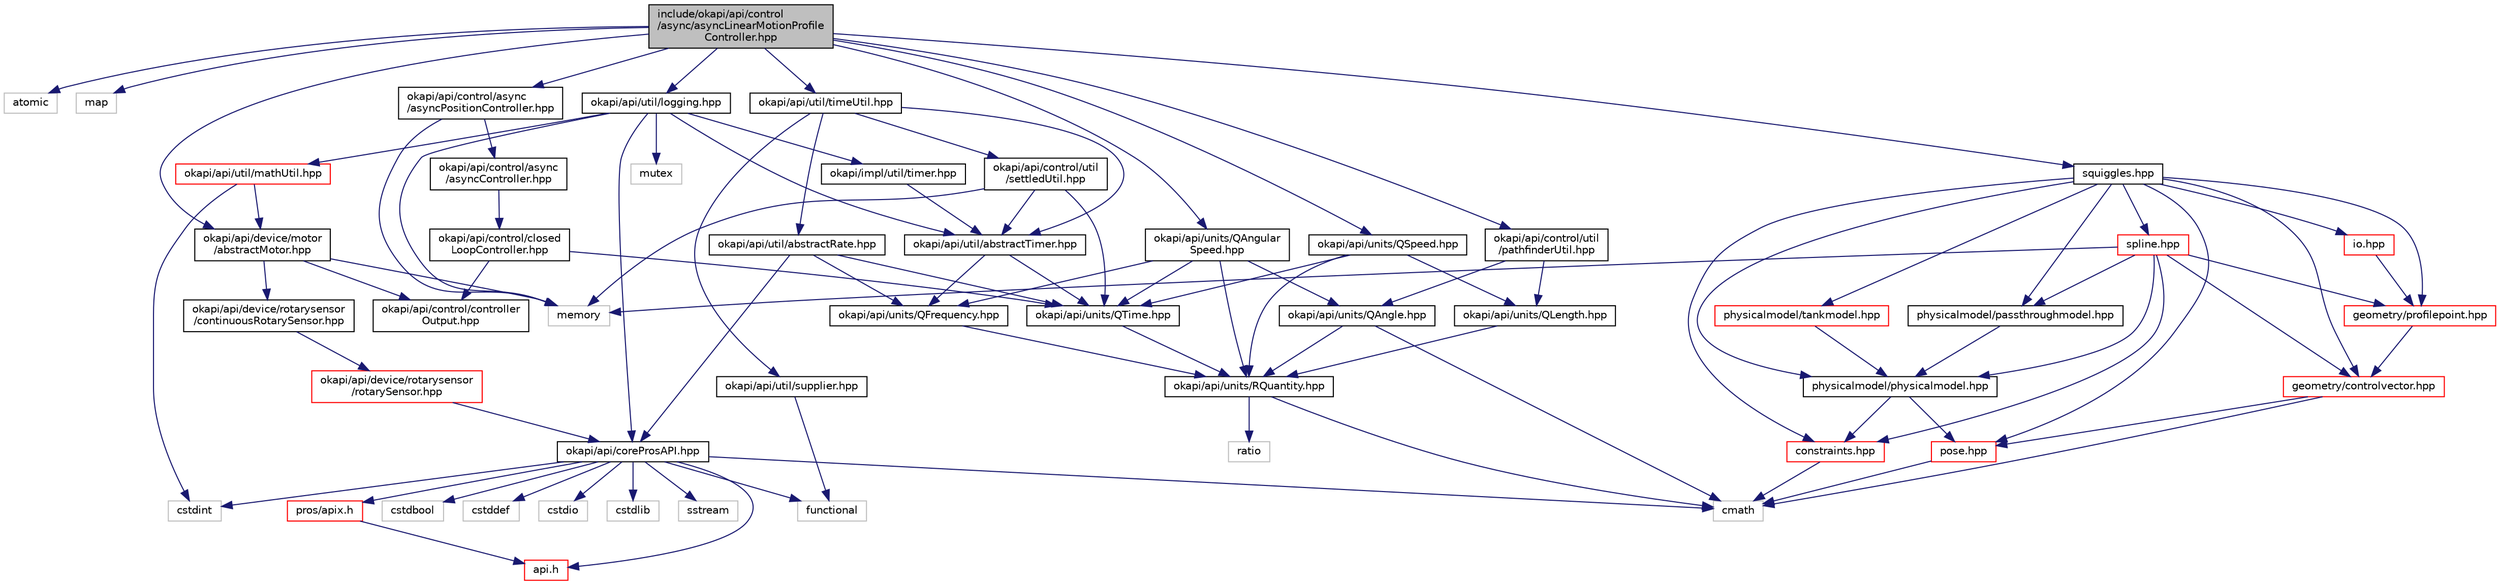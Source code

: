 digraph "include/okapi/api/control/async/asyncLinearMotionProfileController.hpp"
{
 // LATEX_PDF_SIZE
  edge [fontname="Helvetica",fontsize="10",labelfontname="Helvetica",labelfontsize="10"];
  node [fontname="Helvetica",fontsize="10",shape=record];
  Node1 [label="include/okapi/api/control\l/async/asyncLinearMotionProfile\lController.hpp",height=0.2,width=0.4,color="black", fillcolor="grey75", style="filled", fontcolor="black",tooltip=" "];
  Node1 -> Node2 [color="midnightblue",fontsize="10",style="solid"];
  Node2 [label="atomic",height=0.2,width=0.4,color="grey75", fillcolor="white", style="filled",tooltip=" "];
  Node1 -> Node3 [color="midnightblue",fontsize="10",style="solid"];
  Node3 [label="map",height=0.2,width=0.4,color="grey75", fillcolor="white", style="filled",tooltip=" "];
  Node1 -> Node4 [color="midnightblue",fontsize="10",style="solid"];
  Node4 [label="okapi/api/control/async\l/asyncPositionController.hpp",height=0.2,width=0.4,color="black", fillcolor="white", style="filled",URL="$asyncPositionController_8hpp.html",tooltip=" "];
  Node4 -> Node5 [color="midnightblue",fontsize="10",style="solid"];
  Node5 [label="memory",height=0.2,width=0.4,color="grey75", fillcolor="white", style="filled",tooltip=" "];
  Node4 -> Node6 [color="midnightblue",fontsize="10",style="solid"];
  Node6 [label="okapi/api/control/async\l/asyncController.hpp",height=0.2,width=0.4,color="black", fillcolor="white", style="filled",URL="$asyncController_8hpp.html",tooltip=" "];
  Node6 -> Node7 [color="midnightblue",fontsize="10",style="solid"];
  Node7 [label="okapi/api/control/closed\lLoopController.hpp",height=0.2,width=0.4,color="black", fillcolor="white", style="filled",URL="$closedLoopController_8hpp.html",tooltip=" "];
  Node7 -> Node8 [color="midnightblue",fontsize="10",style="solid"];
  Node8 [label="okapi/api/control/controller\lOutput.hpp",height=0.2,width=0.4,color="black", fillcolor="white", style="filled",URL="$controllerOutput_8hpp.html",tooltip=" "];
  Node7 -> Node9 [color="midnightblue",fontsize="10",style="solid"];
  Node9 [label="okapi/api/units/QTime.hpp",height=0.2,width=0.4,color="black", fillcolor="white", style="filled",URL="$QTime_8hpp.html",tooltip=" "];
  Node9 -> Node10 [color="midnightblue",fontsize="10",style="solid"];
  Node10 [label="okapi/api/units/RQuantity.hpp",height=0.2,width=0.4,color="black", fillcolor="white", style="filled",URL="$RQuantity_8hpp.html",tooltip=" "];
  Node10 -> Node11 [color="midnightblue",fontsize="10",style="solid"];
  Node11 [label="cmath",height=0.2,width=0.4,color="grey75", fillcolor="white", style="filled",tooltip=" "];
  Node10 -> Node12 [color="midnightblue",fontsize="10",style="solid"];
  Node12 [label="ratio",height=0.2,width=0.4,color="grey75", fillcolor="white", style="filled",tooltip=" "];
  Node1 -> Node13 [color="midnightblue",fontsize="10",style="solid"];
  Node13 [label="okapi/api/control/util\l/pathfinderUtil.hpp",height=0.2,width=0.4,color="black", fillcolor="white", style="filled",URL="$pathfinderUtil_8hpp.html",tooltip=" "];
  Node13 -> Node14 [color="midnightblue",fontsize="10",style="solid"];
  Node14 [label="okapi/api/units/QAngle.hpp",height=0.2,width=0.4,color="black", fillcolor="white", style="filled",URL="$QAngle_8hpp.html",tooltip=" "];
  Node14 -> Node11 [color="midnightblue",fontsize="10",style="solid"];
  Node14 -> Node10 [color="midnightblue",fontsize="10",style="solid"];
  Node13 -> Node15 [color="midnightblue",fontsize="10",style="solid"];
  Node15 [label="okapi/api/units/QLength.hpp",height=0.2,width=0.4,color="black", fillcolor="white", style="filled",URL="$QLength_8hpp.html",tooltip=" "];
  Node15 -> Node10 [color="midnightblue",fontsize="10",style="solid"];
  Node1 -> Node16 [color="midnightblue",fontsize="10",style="solid"];
  Node16 [label="okapi/api/device/motor\l/abstractMotor.hpp",height=0.2,width=0.4,color="black", fillcolor="white", style="filled",URL="$abstractMotor_8hpp.html",tooltip=" "];
  Node16 -> Node5 [color="midnightblue",fontsize="10",style="solid"];
  Node16 -> Node8 [color="midnightblue",fontsize="10",style="solid"];
  Node16 -> Node17 [color="midnightblue",fontsize="10",style="solid"];
  Node17 [label="okapi/api/device/rotarysensor\l/continuousRotarySensor.hpp",height=0.2,width=0.4,color="black", fillcolor="white", style="filled",URL="$continuousRotarySensor_8hpp.html",tooltip=" "];
  Node17 -> Node18 [color="midnightblue",fontsize="10",style="solid"];
  Node18 [label="okapi/api/device/rotarysensor\l/rotarySensor.hpp",height=0.2,width=0.4,color="red", fillcolor="white", style="filled",URL="$rotarySensor_8hpp.html",tooltip=" "];
  Node18 -> Node20 [color="midnightblue",fontsize="10",style="solid"];
  Node20 [label="okapi/api/coreProsAPI.hpp",height=0.2,width=0.4,color="black", fillcolor="white", style="filled",URL="$coreProsAPI_8hpp.html",tooltip=" "];
  Node20 -> Node11 [color="midnightblue",fontsize="10",style="solid"];
  Node20 -> Node21 [color="midnightblue",fontsize="10",style="solid"];
  Node21 [label="cstdbool",height=0.2,width=0.4,color="grey75", fillcolor="white", style="filled",tooltip=" "];
  Node20 -> Node22 [color="midnightblue",fontsize="10",style="solid"];
  Node22 [label="cstddef",height=0.2,width=0.4,color="grey75", fillcolor="white", style="filled",tooltip=" "];
  Node20 -> Node23 [color="midnightblue",fontsize="10",style="solid"];
  Node23 [label="cstdint",height=0.2,width=0.4,color="grey75", fillcolor="white", style="filled",tooltip=" "];
  Node20 -> Node24 [color="midnightblue",fontsize="10",style="solid"];
  Node24 [label="cstdio",height=0.2,width=0.4,color="grey75", fillcolor="white", style="filled",tooltip=" "];
  Node20 -> Node25 [color="midnightblue",fontsize="10",style="solid"];
  Node25 [label="cstdlib",height=0.2,width=0.4,color="grey75", fillcolor="white", style="filled",tooltip=" "];
  Node20 -> Node26 [color="midnightblue",fontsize="10",style="solid"];
  Node26 [label="functional",height=0.2,width=0.4,color="grey75", fillcolor="white", style="filled",tooltip=" "];
  Node20 -> Node27 [color="midnightblue",fontsize="10",style="solid"];
  Node27 [label="sstream",height=0.2,width=0.4,color="grey75", fillcolor="white", style="filled",tooltip=" "];
  Node20 -> Node28 [color="midnightblue",fontsize="10",style="solid"];
  Node28 [label="api.h",height=0.2,width=0.4,color="red", fillcolor="white", style="filled",URL="$api_8h.html",tooltip=" "];
  Node20 -> Node120 [color="midnightblue",fontsize="10",style="solid"];
  Node120 [label="pros/apix.h",height=0.2,width=0.4,color="red", fillcolor="white", style="filled",URL="$apix_8h.html",tooltip=" "];
  Node120 -> Node28 [color="midnightblue",fontsize="10",style="solid"];
  Node1 -> Node122 [color="midnightblue",fontsize="10",style="solid"];
  Node122 [label="okapi/api/units/QAngular\lSpeed.hpp",height=0.2,width=0.4,color="black", fillcolor="white", style="filled",URL="$QAngularSpeed_8hpp.html",tooltip=" "];
  Node122 -> Node14 [color="midnightblue",fontsize="10",style="solid"];
  Node122 -> Node123 [color="midnightblue",fontsize="10",style="solid"];
  Node123 [label="okapi/api/units/QFrequency.hpp",height=0.2,width=0.4,color="black", fillcolor="white", style="filled",URL="$QFrequency_8hpp.html",tooltip=" "];
  Node123 -> Node10 [color="midnightblue",fontsize="10",style="solid"];
  Node122 -> Node9 [color="midnightblue",fontsize="10",style="solid"];
  Node122 -> Node10 [color="midnightblue",fontsize="10",style="solid"];
  Node1 -> Node124 [color="midnightblue",fontsize="10",style="solid"];
  Node124 [label="okapi/api/units/QSpeed.hpp",height=0.2,width=0.4,color="black", fillcolor="white", style="filled",URL="$QSpeed_8hpp.html",tooltip=" "];
  Node124 -> Node15 [color="midnightblue",fontsize="10",style="solid"];
  Node124 -> Node9 [color="midnightblue",fontsize="10",style="solid"];
  Node124 -> Node10 [color="midnightblue",fontsize="10",style="solid"];
  Node1 -> Node125 [color="midnightblue",fontsize="10",style="solid"];
  Node125 [label="okapi/api/util/logging.hpp",height=0.2,width=0.4,color="black", fillcolor="white", style="filled",URL="$logging_8hpp.html",tooltip=" "];
  Node125 -> Node5 [color="midnightblue",fontsize="10",style="solid"];
  Node125 -> Node126 [color="midnightblue",fontsize="10",style="solid"];
  Node126 [label="mutex",height=0.2,width=0.4,color="grey75", fillcolor="white", style="filled",tooltip=" "];
  Node125 -> Node20 [color="midnightblue",fontsize="10",style="solid"];
  Node125 -> Node127 [color="midnightblue",fontsize="10",style="solid"];
  Node127 [label="okapi/api/util/abstractTimer.hpp",height=0.2,width=0.4,color="black", fillcolor="white", style="filled",URL="$abstractTimer_8hpp.html",tooltip=" "];
  Node127 -> Node123 [color="midnightblue",fontsize="10",style="solid"];
  Node127 -> Node9 [color="midnightblue",fontsize="10",style="solid"];
  Node125 -> Node128 [color="midnightblue",fontsize="10",style="solid"];
  Node128 [label="okapi/api/util/mathUtil.hpp",height=0.2,width=0.4,color="red", fillcolor="white", style="filled",URL="$mathUtil_8hpp.html",tooltip=" "];
  Node128 -> Node23 [color="midnightblue",fontsize="10",style="solid"];
  Node128 -> Node16 [color="midnightblue",fontsize="10",style="solid"];
  Node125 -> Node131 [color="midnightblue",fontsize="10",style="solid"];
  Node131 [label="okapi/impl/util/timer.hpp",height=0.2,width=0.4,color="black", fillcolor="white", style="filled",URL="$okapi_2impl_2util_2timer_8hpp.html",tooltip=" "];
  Node131 -> Node127 [color="midnightblue",fontsize="10",style="solid"];
  Node1 -> Node132 [color="midnightblue",fontsize="10",style="solid"];
  Node132 [label="okapi/api/util/timeUtil.hpp",height=0.2,width=0.4,color="black", fillcolor="white", style="filled",URL="$timeUtil_8hpp.html",tooltip=" "];
  Node132 -> Node133 [color="midnightblue",fontsize="10",style="solid"];
  Node133 [label="okapi/api/control/util\l/settledUtil.hpp",height=0.2,width=0.4,color="black", fillcolor="white", style="filled",URL="$settledUtil_8hpp.html",tooltip=" "];
  Node133 -> Node5 [color="midnightblue",fontsize="10",style="solid"];
  Node133 -> Node9 [color="midnightblue",fontsize="10",style="solid"];
  Node133 -> Node127 [color="midnightblue",fontsize="10",style="solid"];
  Node132 -> Node134 [color="midnightblue",fontsize="10",style="solid"];
  Node134 [label="okapi/api/util/abstractRate.hpp",height=0.2,width=0.4,color="black", fillcolor="white", style="filled",URL="$abstractRate_8hpp.html",tooltip=" "];
  Node134 -> Node20 [color="midnightblue",fontsize="10",style="solid"];
  Node134 -> Node123 [color="midnightblue",fontsize="10",style="solid"];
  Node134 -> Node9 [color="midnightblue",fontsize="10",style="solid"];
  Node132 -> Node127 [color="midnightblue",fontsize="10",style="solid"];
  Node132 -> Node135 [color="midnightblue",fontsize="10",style="solid"];
  Node135 [label="okapi/api/util/supplier.hpp",height=0.2,width=0.4,color="black", fillcolor="white", style="filled",URL="$supplier_8hpp.html",tooltip=" "];
  Node135 -> Node26 [color="midnightblue",fontsize="10",style="solid"];
  Node1 -> Node136 [color="midnightblue",fontsize="10",style="solid"];
  Node136 [label="squiggles.hpp",height=0.2,width=0.4,color="black", fillcolor="white", style="filled",URL="$squiggles_8hpp.html",tooltip=" "];
  Node136 -> Node137 [color="midnightblue",fontsize="10",style="solid"];
  Node137 [label="constraints.hpp",height=0.2,width=0.4,color="red", fillcolor="white", style="filled",URL="$constraints_8hpp.html",tooltip=" "];
  Node137 -> Node11 [color="midnightblue",fontsize="10",style="solid"];
  Node136 -> Node139 [color="midnightblue",fontsize="10",style="solid"];
  Node139 [label="geometry/controlvector.hpp",height=0.2,width=0.4,color="red", fillcolor="white", style="filled",URL="$controlvector_8hpp.html",tooltip=" "];
  Node139 -> Node11 [color="midnightblue",fontsize="10",style="solid"];
  Node139 -> Node140 [color="midnightblue",fontsize="10",style="solid"];
  Node140 [label="pose.hpp",height=0.2,width=0.4,color="red", fillcolor="white", style="filled",URL="$okapi_2squiggles_2geometry_2pose_8hpp.html",tooltip=" "];
  Node140 -> Node11 [color="midnightblue",fontsize="10",style="solid"];
  Node136 -> Node140 [color="midnightblue",fontsize="10",style="solid"];
  Node136 -> Node143 [color="midnightblue",fontsize="10",style="solid"];
  Node143 [label="geometry/profilepoint.hpp",height=0.2,width=0.4,color="red", fillcolor="white", style="filled",URL="$profilepoint_8hpp.html",tooltip=" "];
  Node143 -> Node139 [color="midnightblue",fontsize="10",style="solid"];
  Node136 -> Node145 [color="midnightblue",fontsize="10",style="solid"];
  Node145 [label="io.hpp",height=0.2,width=0.4,color="red", fillcolor="white", style="filled",URL="$io_8hpp.html",tooltip=" "];
  Node145 -> Node143 [color="midnightblue",fontsize="10",style="solid"];
  Node136 -> Node147 [color="midnightblue",fontsize="10",style="solid"];
  Node147 [label="physicalmodel/passthroughmodel.hpp",height=0.2,width=0.4,color="black", fillcolor="white", style="filled",URL="$passthroughmodel_8hpp.html",tooltip=" "];
  Node147 -> Node148 [color="midnightblue",fontsize="10",style="solid"];
  Node148 [label="physicalmodel/physicalmodel.hpp",height=0.2,width=0.4,color="black", fillcolor="white", style="filled",URL="$physicalmodel_8hpp.html",tooltip=" "];
  Node148 -> Node137 [color="midnightblue",fontsize="10",style="solid"];
  Node148 -> Node140 [color="midnightblue",fontsize="10",style="solid"];
  Node136 -> Node148 [color="midnightblue",fontsize="10",style="solid"];
  Node136 -> Node149 [color="midnightblue",fontsize="10",style="solid"];
  Node149 [label="physicalmodel/tankmodel.hpp",height=0.2,width=0.4,color="red", fillcolor="white", style="filled",URL="$tankmodel_8hpp.html",tooltip=" "];
  Node149 -> Node148 [color="midnightblue",fontsize="10",style="solid"];
  Node136 -> Node151 [color="midnightblue",fontsize="10",style="solid"];
  Node151 [label="spline.hpp",height=0.2,width=0.4,color="red", fillcolor="white", style="filled",URL="$spline_8hpp.html",tooltip=" "];
  Node151 -> Node5 [color="midnightblue",fontsize="10",style="solid"];
  Node151 -> Node137 [color="midnightblue",fontsize="10",style="solid"];
  Node151 -> Node139 [color="midnightblue",fontsize="10",style="solid"];
  Node151 -> Node143 [color="midnightblue",fontsize="10",style="solid"];
  Node151 -> Node147 [color="midnightblue",fontsize="10",style="solid"];
  Node151 -> Node148 [color="midnightblue",fontsize="10",style="solid"];
}
